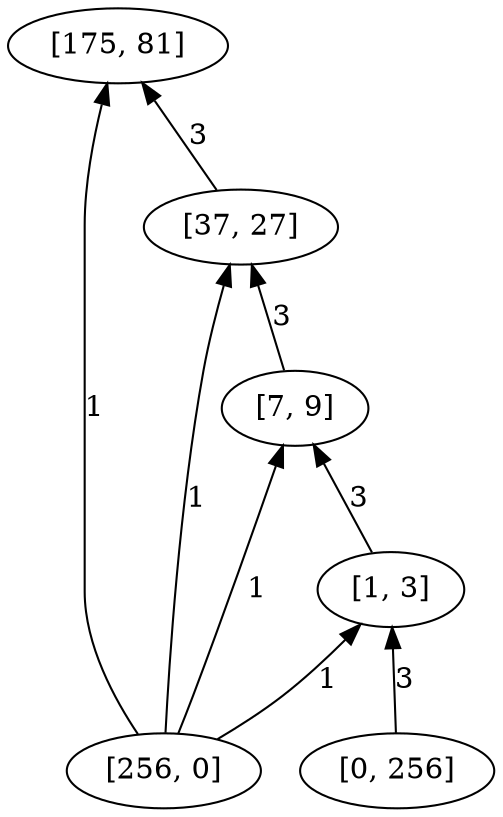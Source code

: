 digraph "DD" { 
rankdir = "BT" 
graph [ ordering = "out"];
5001 -> 1[label = "1"];
5001 -> 2[label = "1"];
5001 -> 3[label = "1"];
5001 -> 4[label = "1"];
5002 -> 4[label = "3"];
2 -> 1[label = "3"];
3 -> 2[label = "3"];
4 -> 3[label = "3"];
5001 [label = "[256, 0]",  shape = oval]
5002 [label = "[0, 256]",  shape = oval]
1 [label = "[175, 81]",  shape = oval]
2 [label = "[37, 27]",  shape = oval]
3 [label = "[7, 9]",  shape = oval]
4 [label = "[1, 3]",  shape = oval]
}
